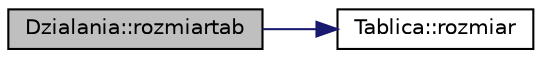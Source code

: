 digraph "Dzialania::rozmiartab"
{
  edge [fontname="Helvetica",fontsize="10",labelfontname="Helvetica",labelfontsize="10"];
  node [fontname="Helvetica",fontsize="10",shape=record];
  rankdir="LR";
  Node1 [label="Dzialania::rozmiartab",height=0.2,width=0.4,color="black", fillcolor="grey75", style="filled" fontcolor="black"];
  Node1 -> Node2 [color="midnightblue",fontsize="10",style="solid"];
  Node2 [label="Tablica::rozmiar",height=0.2,width=0.4,color="black", fillcolor="white", style="filled",URL="$class_tablica.html#acf3f8d852711619ed205e1569f40f789"];
}
